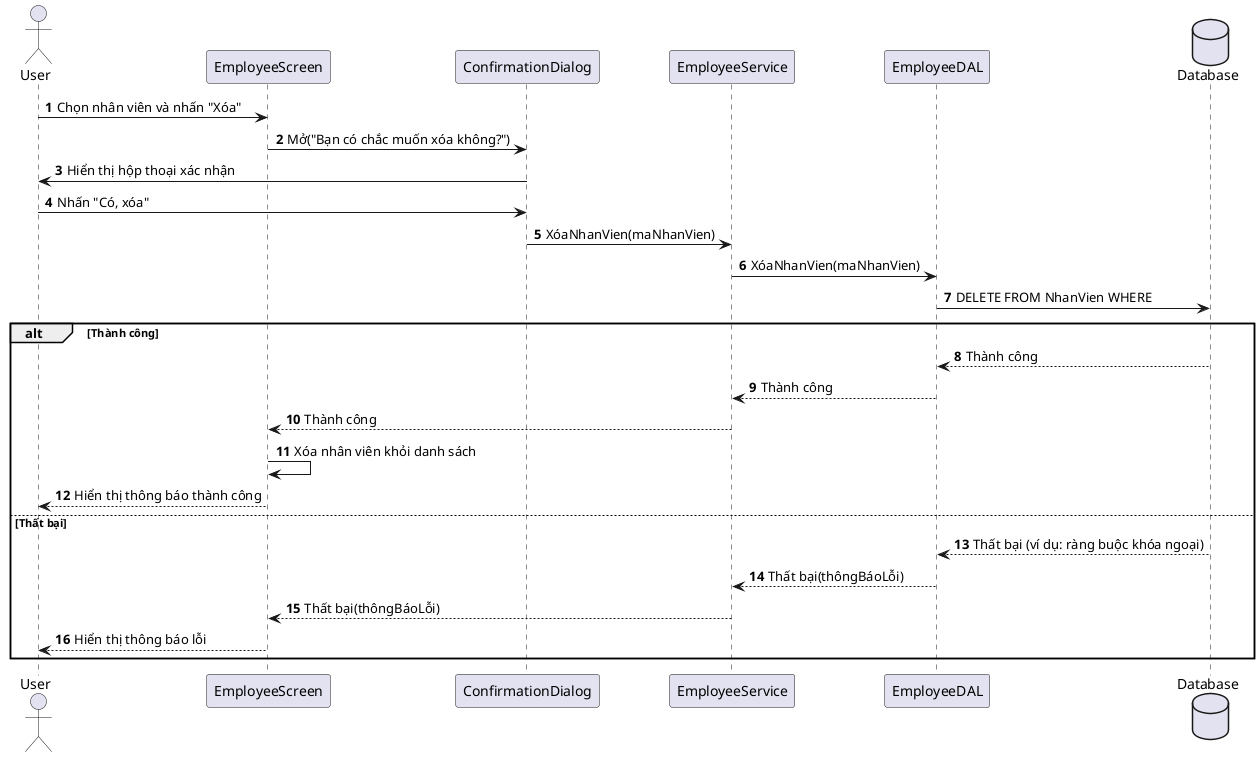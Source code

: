 @startuml Sơ đồ sequence Xóa Nhân Viên

autonumber
actor User
participant EmployeeScreen
participant ConfirmationDialog
participant EmployeeService
participant EmployeeDAL
database Database

User -> EmployeeScreen: Chọn nhân viên và nhấn "Xóa"
EmployeeScreen -> ConfirmationDialog: Mở("Bạn có chắc muốn xóa không?")
ConfirmationDialog -> User: Hiển thị hộp thoại xác nhận
User -> ConfirmationDialog: Nhấn "Có, xóa"
ConfirmationDialog -> EmployeeService: XóaNhanVien(maNhanVien)
EmployeeService -> EmployeeDAL: XóaNhanVien(maNhanVien)
EmployeeDAL -> Database: DELETE FROM NhanVien WHERE
alt Thành công
    Database --> EmployeeDAL: Thành công
    EmployeeDAL --> EmployeeService: Thành công
    EmployeeService --> EmployeeScreen: Thành công
    EmployeeScreen -> EmployeeScreen: Xóa nhân viên khỏi danh sách
    EmployeeScreen --> User: Hiển thị thông báo thành công
else Thất bại
    Database --> EmployeeDAL: Thất bại (ví dụ: ràng buộc khóa ngoại)
    EmployeeDAL --> EmployeeService: Thất bại(thôngBáoLỗi)
    EmployeeService --> EmployeeScreen: Thất bại(thôngBáoLỗi)
    EmployeeScreen --> User: Hiển thị thông báo lỗi
end

@enduml